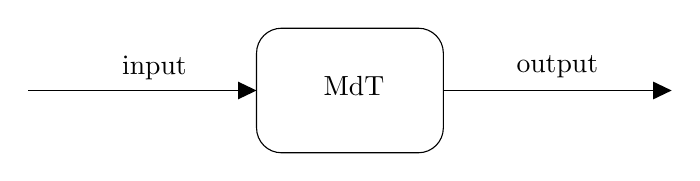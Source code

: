 \begin{tikzpicture}[x=0.75pt,y=0.75pt,yscale=-1,xscale=1]
	\draw   (280,152) .. controls (280,145.37) and (285.37,140) .. (292,140) -- (358,140) .. controls (364.63,140) and (370,145.37) .. (370,152) -- (370,188) .. controls (370,194.63) and (364.63,200) .. (358,200) -- (292,200) .. controls (285.37,200) and (280,194.63) .. (280,188) -- cycle ;
	\draw    (170,170) -- (277,170) ;
	\draw [shift={(280,170)}, rotate = 180] [fill={rgb, 255:red, 0; green, 0; blue, 0 }  ][line width=0.08]  [draw opacity=0] (8.93,-4.29) -- (0,0) -- (8.93,4.29) -- cycle    ;
	\draw    (370,170) -- (477,170) ;
	\draw [shift={(480,170)}, rotate = 180] [fill={rgb, 255:red, 0; green, 0; blue, 0 }  ][line width=0.08]  [draw opacity=0] (8.93,-4.29) -- (0,0) -- (8.93,4.29) -- cycle    ;
	\draw (311,162) node [anchor=north west][inner sep=0.75pt]   [align=left] {MdT};
	\draw (214,152) node [anchor=north west][inner sep=0.75pt]   [align=left] {input};
	\draw (404,152) node [anchor=north west][inner sep=0.75pt]   [align=left] {output};
\end{tikzpicture}
